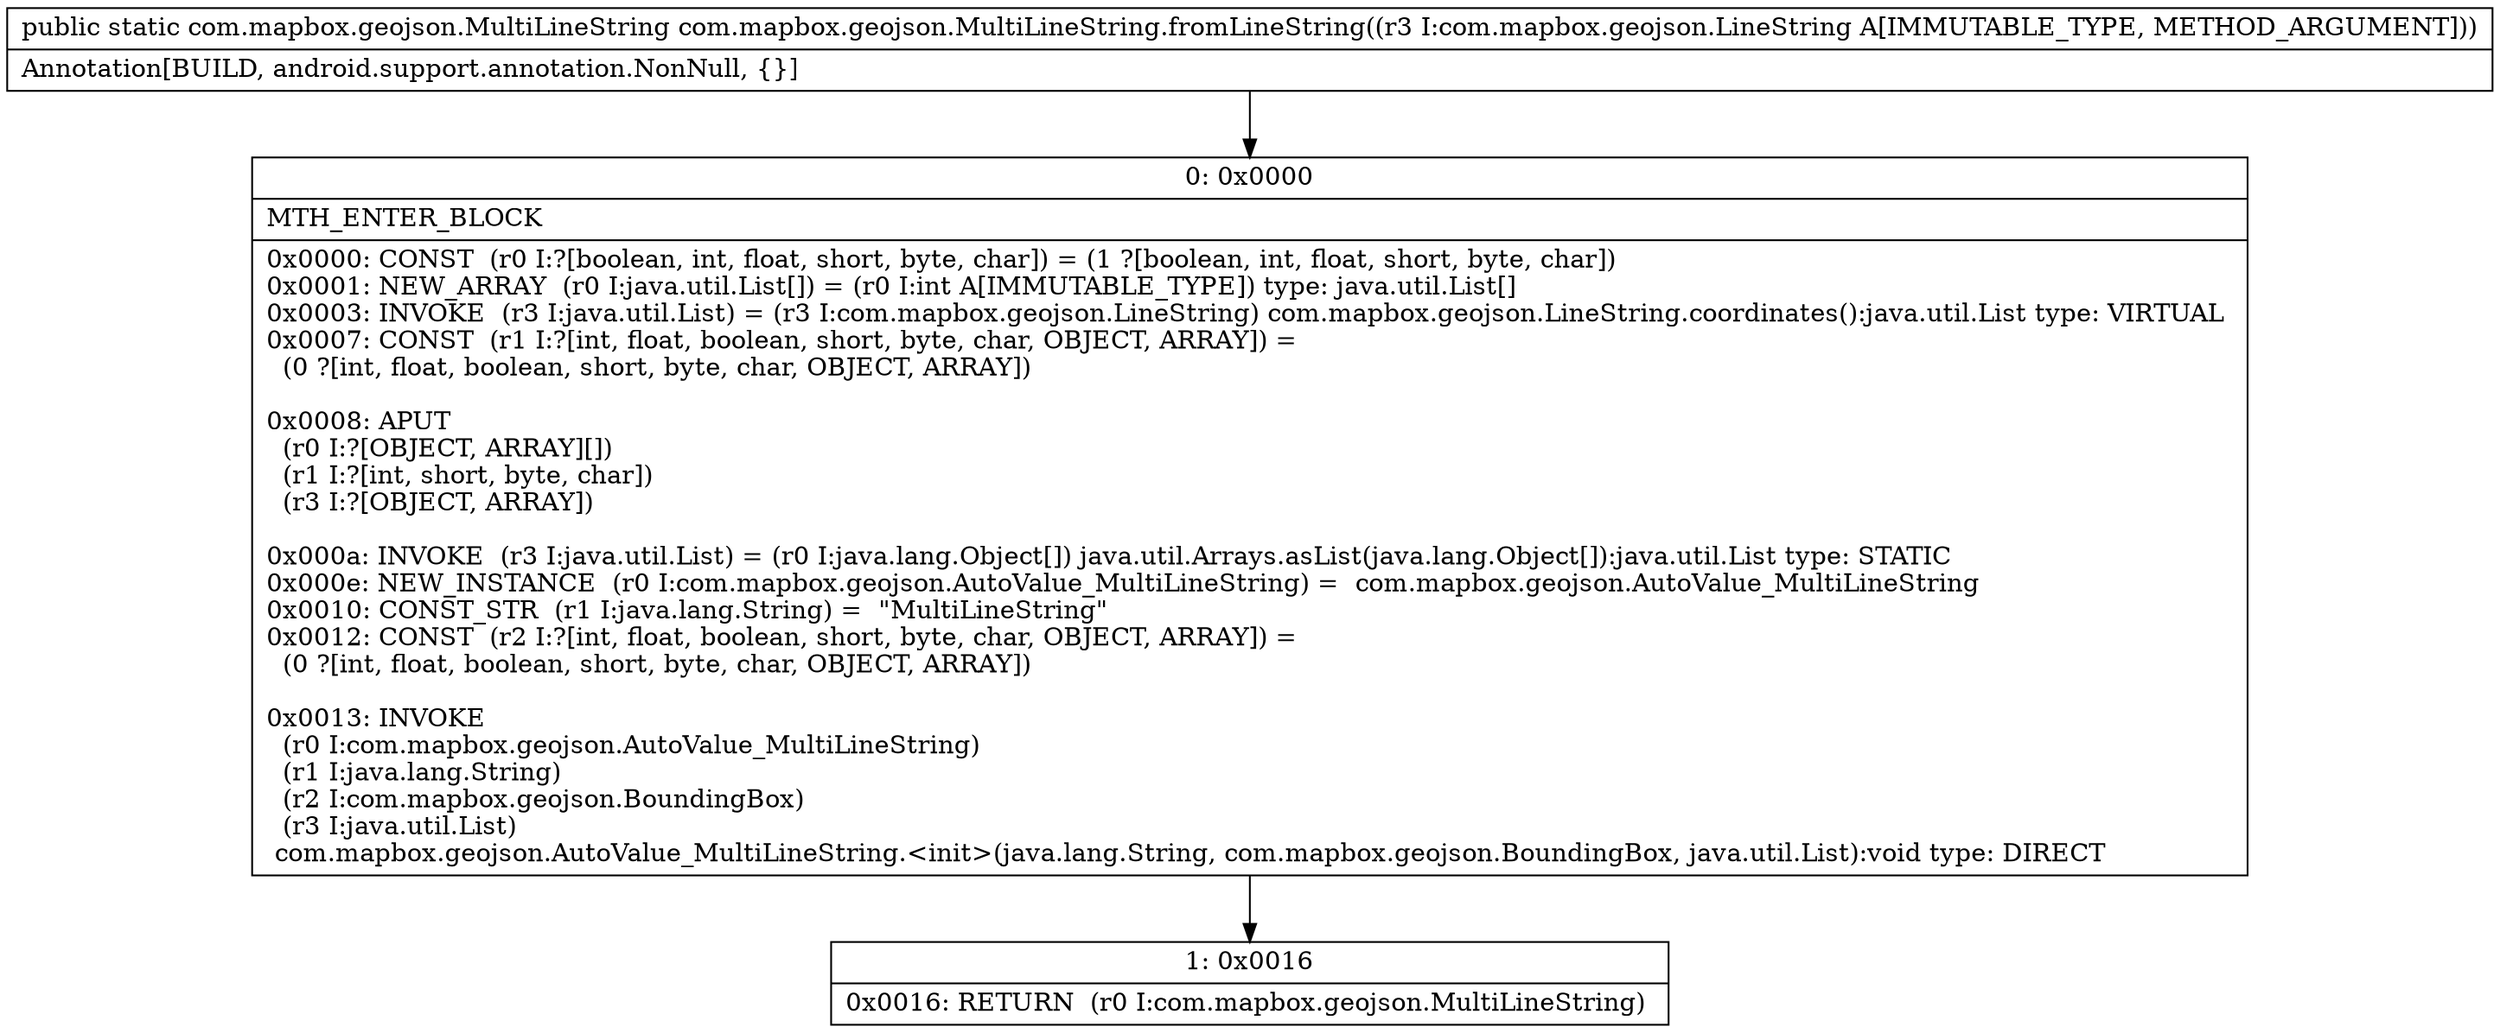 digraph "CFG forcom.mapbox.geojson.MultiLineString.fromLineString(Lcom\/mapbox\/geojson\/LineString;)Lcom\/mapbox\/geojson\/MultiLineString;" {
Node_0 [shape=record,label="{0\:\ 0x0000|MTH_ENTER_BLOCK\l|0x0000: CONST  (r0 I:?[boolean, int, float, short, byte, char]) = (1 ?[boolean, int, float, short, byte, char]) \l0x0001: NEW_ARRAY  (r0 I:java.util.List[]) = (r0 I:int A[IMMUTABLE_TYPE]) type: java.util.List[] \l0x0003: INVOKE  (r3 I:java.util.List) = (r3 I:com.mapbox.geojson.LineString) com.mapbox.geojson.LineString.coordinates():java.util.List type: VIRTUAL \l0x0007: CONST  (r1 I:?[int, float, boolean, short, byte, char, OBJECT, ARRAY]) = \l  (0 ?[int, float, boolean, short, byte, char, OBJECT, ARRAY])\l \l0x0008: APUT  \l  (r0 I:?[OBJECT, ARRAY][])\l  (r1 I:?[int, short, byte, char])\l  (r3 I:?[OBJECT, ARRAY])\l \l0x000a: INVOKE  (r3 I:java.util.List) = (r0 I:java.lang.Object[]) java.util.Arrays.asList(java.lang.Object[]):java.util.List type: STATIC \l0x000e: NEW_INSTANCE  (r0 I:com.mapbox.geojson.AutoValue_MultiLineString) =  com.mapbox.geojson.AutoValue_MultiLineString \l0x0010: CONST_STR  (r1 I:java.lang.String) =  \"MultiLineString\" \l0x0012: CONST  (r2 I:?[int, float, boolean, short, byte, char, OBJECT, ARRAY]) = \l  (0 ?[int, float, boolean, short, byte, char, OBJECT, ARRAY])\l \l0x0013: INVOKE  \l  (r0 I:com.mapbox.geojson.AutoValue_MultiLineString)\l  (r1 I:java.lang.String)\l  (r2 I:com.mapbox.geojson.BoundingBox)\l  (r3 I:java.util.List)\l com.mapbox.geojson.AutoValue_MultiLineString.\<init\>(java.lang.String, com.mapbox.geojson.BoundingBox, java.util.List):void type: DIRECT \l}"];
Node_1 [shape=record,label="{1\:\ 0x0016|0x0016: RETURN  (r0 I:com.mapbox.geojson.MultiLineString) \l}"];
MethodNode[shape=record,label="{public static com.mapbox.geojson.MultiLineString com.mapbox.geojson.MultiLineString.fromLineString((r3 I:com.mapbox.geojson.LineString A[IMMUTABLE_TYPE, METHOD_ARGUMENT]))  | Annotation[BUILD, android.support.annotation.NonNull, \{\}]\l}"];
MethodNode -> Node_0;
Node_0 -> Node_1;
}

